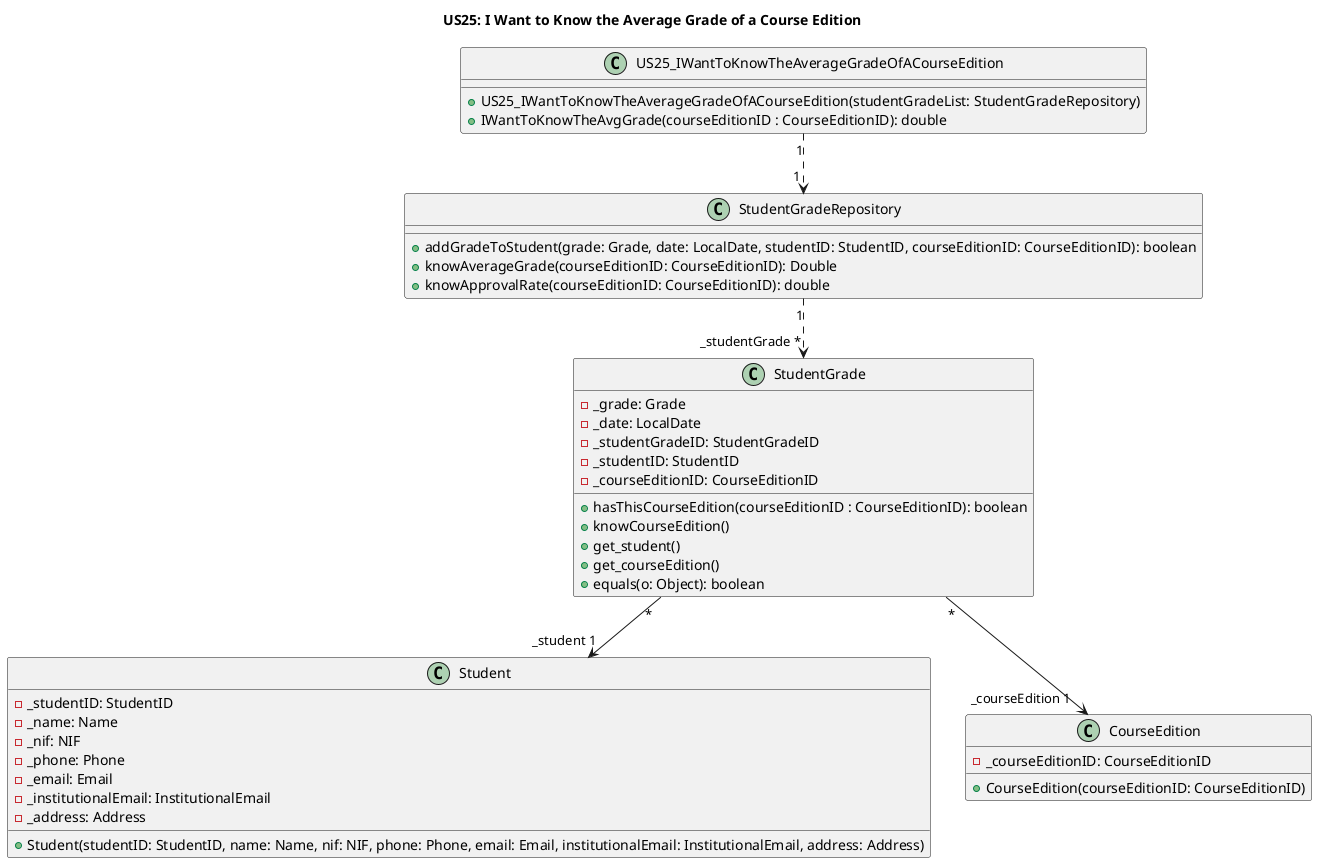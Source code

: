 @startuml
title US25: I Want to Know the Average Grade of a Course Edition

class US25_IWantToKnowTheAverageGradeOfACourseEdition {
    +US25_IWantToKnowTheAverageGradeOfACourseEdition(studentGradeList: StudentGradeRepository)
    +IWantToKnowTheAvgGrade(courseEditionID : CourseEditionID): double
}

class StudentGradeRepository {
    +addGradeToStudent(grade: Grade, date: LocalDate, studentID: StudentID, courseEditionID: CourseEditionID): boolean
    +knowAverageGrade(courseEditionID: CourseEditionID): Double
    +knowApprovalRate(courseEditionID: CourseEditionID): double
}

class StudentGrade {
    -_grade: Grade
    -_date: LocalDate
    -_studentGradeID: StudentGradeID
    -_studentID: StudentID
    -_courseEditionID: CourseEditionID
    +hasThisCourseEdition(courseEditionID : CourseEditionID): boolean
    +knowCourseEdition()
    +get_student()
    +get_courseEdition()
    +equals(o: Object): boolean
}

class Student {
    -_studentID: StudentID
    -_name: Name
    -_nif: NIF
    -_phone: Phone
    -_email: Email
    -_institutionalEmail: InstitutionalEmail
    -_address: Address
    +Student(studentID: StudentID, name: Name, nif: NIF, phone: Phone, email: Email, institutionalEmail: InstitutionalEmail, address: Address)
}

class CourseEdition {
    -_courseEditionID: CourseEditionID
    +CourseEdition(courseEditionID: CourseEditionID)
}


StudentGradeRepository "1" ..> "_studentGrade *" StudentGrade
StudentGrade "*" --> "_courseEdition 1" CourseEdition
StudentGrade "*" --> "_student 1" Student
US25_IWantToKnowTheAverageGradeOfACourseEdition "1" ..> "1 " StudentGradeRepository

@enduml